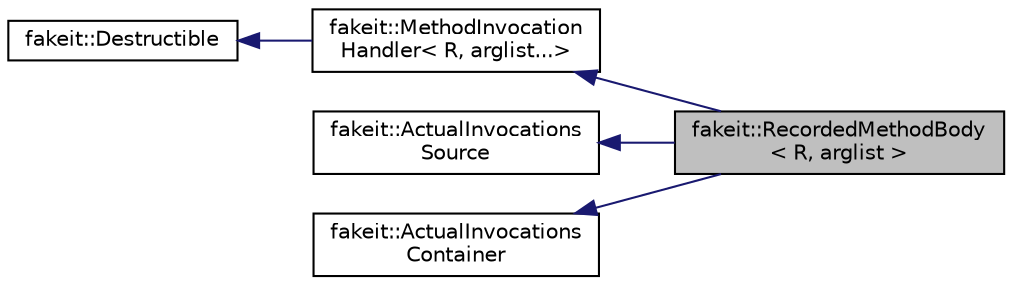 digraph "fakeit::RecordedMethodBody&lt; R, arglist &gt;"
{
  edge [fontname="Helvetica",fontsize="10",labelfontname="Helvetica",labelfontsize="10"];
  node [fontname="Helvetica",fontsize="10",shape=record];
  rankdir="LR";
  Node1 [label="fakeit::RecordedMethodBody\l\< R, arglist \>",height=0.2,width=0.4,color="black", fillcolor="grey75", style="filled" fontcolor="black"];
  Node2 -> Node1 [dir="back",color="midnightblue",fontsize="10",style="solid",fontname="Helvetica"];
  Node2 [label="fakeit::MethodInvocation\lHandler\< R, arglist...\>",height=0.2,width=0.4,color="black", fillcolor="white", style="filled",URL="$d5/d4f/structfakeit_1_1MethodInvocationHandler.html"];
  Node3 -> Node2 [dir="back",color="midnightblue",fontsize="10",style="solid",fontname="Helvetica"];
  Node3 [label="fakeit::Destructible",height=0.2,width=0.4,color="black", fillcolor="white", style="filled",URL="$d3/d31/classfakeit_1_1Destructible.html"];
  Node4 -> Node1 [dir="back",color="midnightblue",fontsize="10",style="solid",fontname="Helvetica"];
  Node4 [label="fakeit::ActualInvocations\lSource",height=0.2,width=0.4,color="black", fillcolor="white", style="filled",URL="$d4/d8c/structfakeit_1_1ActualInvocationsSource.html"];
  Node5 -> Node1 [dir="back",color="midnightblue",fontsize="10",style="solid",fontname="Helvetica"];
  Node5 [label="fakeit::ActualInvocations\lContainer",height=0.2,width=0.4,color="black", fillcolor="white", style="filled",URL="$d5/d50/structfakeit_1_1ActualInvocationsContainer.html"];
}
